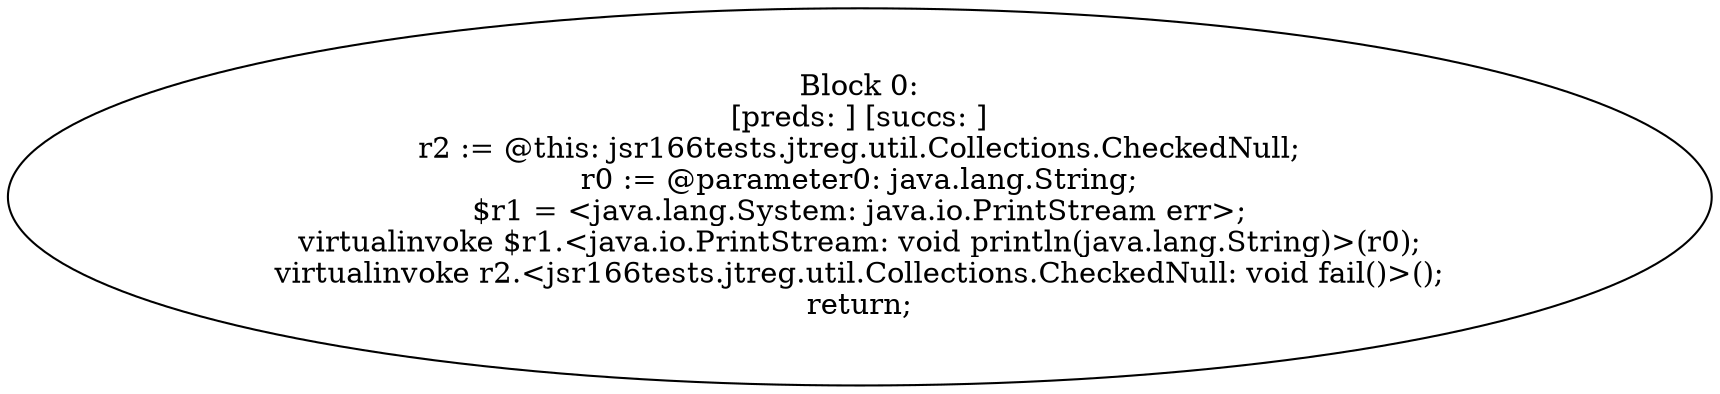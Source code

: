 digraph "unitGraph" {
    "Block 0:
[preds: ] [succs: ]
r2 := @this: jsr166tests.jtreg.util.Collections.CheckedNull;
r0 := @parameter0: java.lang.String;
$r1 = <java.lang.System: java.io.PrintStream err>;
virtualinvoke $r1.<java.io.PrintStream: void println(java.lang.String)>(r0);
virtualinvoke r2.<jsr166tests.jtreg.util.Collections.CheckedNull: void fail()>();
return;
"
}
